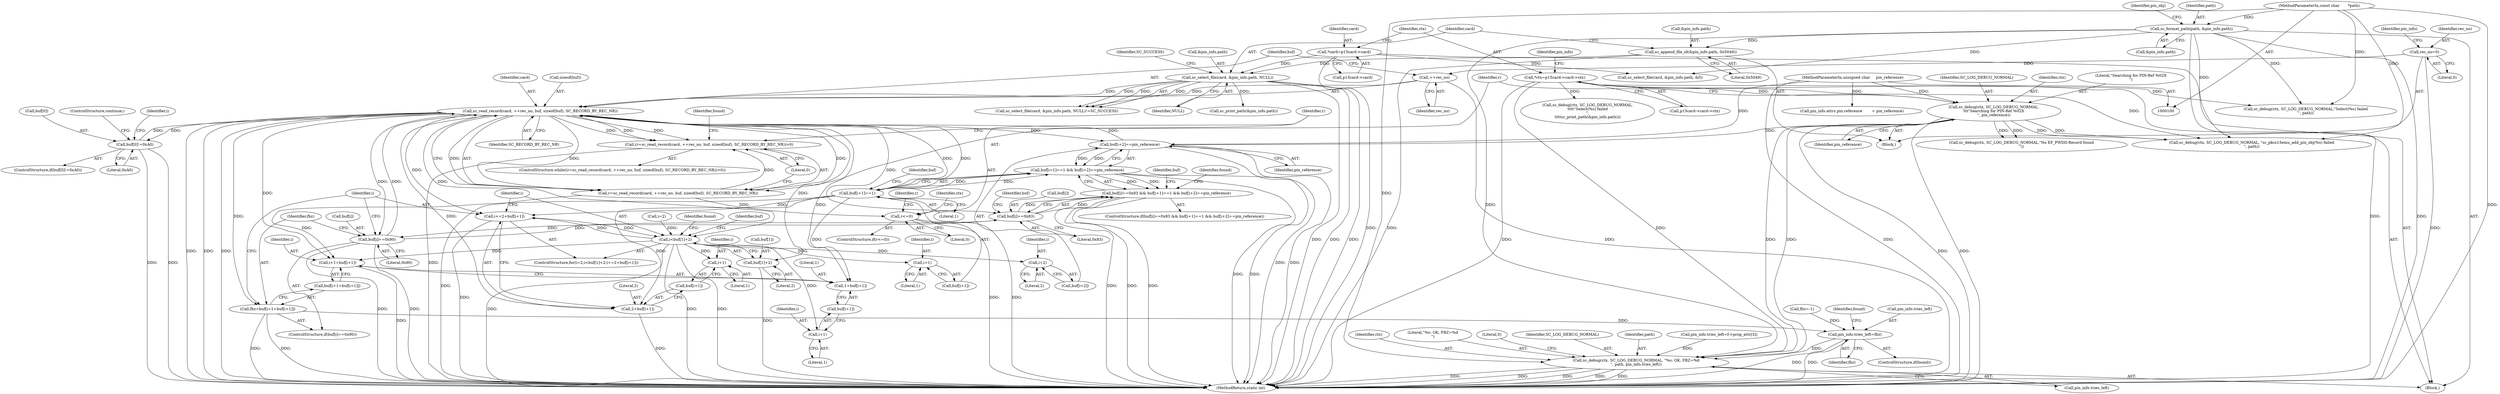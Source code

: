digraph "0_OpenSC_8fe377e93b4b56060e5bbfb6f3142ceaeca744fa_21@API" {
"1000335" [label="(Call,sc_read_record(card, ++rec_no, buf, sizeof(buf), SC_RECORD_BY_REC_NR))"];
"1000306" [label="(Call,sc_select_file(card, &pin_info.path, NULL))"];
"1000111" [label="(Call,*card=p15card->card)"];
"1000298" [label="(Call,sc_append_file_id(&pin_info.path, 0x5049))"];
"1000223" [label="(Call,sc_format_path(path, &pin_info.path))"];
"1000102" [label="(MethodParameterIn,const char       *path)"];
"1000337" [label="(Call,++rec_no)"];
"1000280" [label="(Call,rec_no=0)"];
"1000355" [label="(Call,buf[0]!=0xA0)"];
"1000335" [label="(Call,sc_read_record(card, ++rec_no, buf, sizeof(buf), SC_RECORD_BY_REC_NR))"];
"1000397" [label="(Call,buf[i+2]==pin_reference)"];
"1000326" [label="(Call,sc_debug(ctx, SC_LOG_DEBUG_NORMAL,\n\t\t\t\"Searching for PIN-Ref %02X\n\", pin_reference))"];
"1000117" [label="(Call,*ctx=p15card->card->ctx)"];
"1000105" [label="(MethodParameterIn,unsigned char     pin_reference)"];
"1000407" [label="(Call,buf[i]==0x90)"];
"1000384" [label="(Call,buf[i]==0x83)"];
"1000390" [label="(Call,buf[i+1]==1)"];
"1000332" [label="(Call,(r=sc_read_record(card, ++rec_no, buf, sizeof(buf), SC_RECORD_BY_REC_NR))>0)"];
"1000333" [label="(Call,r=sc_read_record(card, ++rec_no, buf, sizeof(buf), SC_RECORD_BY_REC_NR))"];
"1000436" [label="(Call,r<=0)"];
"1000365" [label="(Call,i<buf[1]+2)"];
"1000372" [label="(Call,i+=2+buf[i+1])"];
"1000378" [label="(Call,i+1)"];
"1000393" [label="(Call,i+1)"];
"1000400" [label="(Call,i+2)"];
"1000416" [label="(Call,i+1+buf[i+1])"];
"1000422" [label="(Call,i+1)"];
"1000367" [label="(Call,buf[1]+2)"];
"1000374" [label="(Call,2+buf[i+1])"];
"1000383" [label="(Call,buf[i]==0x83 && buf[i+1]==1 && buf[i+2]==pin_reference)"];
"1000389" [label="(Call,buf[i+1]==1 && buf[i+2]==pin_reference)"];
"1000418" [label="(Call,1+buf[i+1])"];
"1000412" [label="(Call,fbz=buf[i+1+buf[i+1]])"];
"1000427" [label="(Call,pin_info.tries_left=fbz)"];
"1000509" [label="(Call,sc_debug(ctx, SC_LOG_DEBUG_NORMAL, \"%s: OK, FBZ=%d\n\", path, pin_info.tries_left))"];
"1000303" [label="(Literal,0x5049)"];
"1000451" [label="(Call,sc_select_file(card, &pin_info.path, &f))"];
"1000371" [label="(Literal,2)"];
"1000513" [label="(Identifier,path)"];
"1000400" [label="(Call,i+2)"];
"1000305" [label="(Call,sc_select_file(card, &pin_info.path, NULL)!=SC_SUCCESS)"];
"1000420" [label="(Call,buf[i+1])"];
"1000350" [label="(Call,fbz=-1)"];
"1000433" [label="(Identifier,found)"];
"1000397" [label="(Call,buf[i+2]==pin_reference)"];
"1000336" [label="(Identifier,card)"];
"1000389" [label="(Call,buf[i+1]==1 && buf[i+2]==pin_reference)"];
"1000354" [label="(ControlStructure,if(buf[0]!=0xA0))"];
"1000281" [label="(Identifier,rec_no)"];
"1000315" [label="(Call,sc_debug(ctx, SC_LOG_DEBUG_NORMAL,\n\t\t\t\t\"Select(%s) failed\n\",\n\t\t\t\tsc_print_path(&pin_info.path)))"];
"1000231" [label="(Identifier,pin_obj)"];
"1000417" [label="(Identifier,i)"];
"1000478" [label="(Call,pin_info.tries_left=f->prop_attr[3])"];
"1000510" [label="(Identifier,ctx)"];
"1000398" [label="(Call,buf[i+2])"];
"1000111" [label="(Call,*card=p15card->card)"];
"1000155" [label="(Call,pin_info.attrs.pin.reference        = pin_reference)"];
"1000328" [label="(Identifier,SC_LOG_DEBUG_NORMAL)"];
"1000386" [label="(Identifier,buf)"];
"1000308" [label="(Call,&pin_info.path)"];
"1000335" [label="(Call,sc_read_record(card, ++rec_no, buf, sizeof(buf), SC_RECORD_BY_REC_NR))"];
"1000512" [label="(Literal,\"%s: OK, FBZ=%d\n\")"];
"1000339" [label="(Identifier,buf)"];
"1000342" [label="(Identifier,SC_RECORD_BY_REC_NR)"];
"1000312" [label="(Identifier,NULL)"];
"1000113" [label="(Call,p15card->card)"];
"1000307" [label="(Identifier,card)"];
"1000518" [label="(Literal,0)"];
"1000511" [label="(Identifier,SC_LOG_DEBUG_NORMAL)"];
"1000419" [label="(Literal,1)"];
"1000441" [label="(Identifier,ctx)"];
"1000390" [label="(Call,buf[i+1]==1)"];
"1000365" [label="(Call,i<buf[1]+2)"];
"1000427" [label="(Call,pin_info.tries_left=fbz)"];
"1000337" [label="(Call,++rec_no)"];
"1000383" [label="(Call,buf[i]==0x83 && buf[i+1]==1 && buf[i+2]==pin_reference)"];
"1000119" [label="(Call,p15card->card->ctx)"];
"1000384" [label="(Call,buf[i]==0x83)"];
"1000224" [label="(Identifier,path)"];
"1000334" [label="(Identifier,r)"];
"1000435" [label="(ControlStructure,if(r<=0))"];
"1000416" [label="(Call,i+1+buf[i+1])"];
"1000330" [label="(Identifier,pin_reference)"];
"1000401" [label="(Identifier,i)"];
"1000393" [label="(Call,i+1)"];
"1000372" [label="(Call,i+=2+buf[i+1])"];
"1000471" [label="(Call,sc_debug(ctx, SC_LOG_DEBUG_NORMAL,\"Select(%s) failed\n\", path))"];
"1000412" [label="(Call,fbz=buf[i+1+buf[i+1]])"];
"1000225" [label="(Call,&pin_info.path)"];
"1000422" [label="(Call,i+1)"];
"1000102" [label="(MethodParameterIn,const char       *path)"];
"1000388" [label="(Literal,0x83)"];
"1000408" [label="(Call,buf[i])"];
"1000347" [label="(Identifier,found)"];
"1000409" [label="(Identifier,buf)"];
"1000396" [label="(Literal,1)"];
"1000130" [label="(Identifier,pin_info)"];
"1000343" [label="(Literal,0)"];
"1000425" [label="(ControlStructure,if(found))"];
"1000105" [label="(MethodParameterIn,unsigned char     pin_reference)"];
"1000366" [label="(Identifier,i)"];
"1000426" [label="(Identifier,found)"];
"1000438" [label="(Literal,0)"];
"1000276" [label="(Block,)"];
"1000411" [label="(Literal,0x90)"];
"1000313" [label="(Identifier,SC_SUCCESS)"];
"1000306" [label="(Call,sc_select_file(card, &pin_info.path, NULL))"];
"1000502" [label="(Call,sc_debug(ctx, SC_LOG_DEBUG_NORMAL, \"sc_pkcs15emu_add_pin_obj(%s) failed\n\", path))"];
"1000392" [label="(Identifier,buf)"];
"1000368" [label="(Call,buf[1])"];
"1000327" [label="(Identifier,ctx)"];
"1000375" [label="(Literal,2)"];
"1000359" [label="(Literal,0xA0)"];
"1000403" [label="(Identifier,pin_reference)"];
"1000440" [label="(Call,sc_debug(ctx, SC_LOG_DEBUG_NORMAL,\"No EF_PWDD-Record found\n\"))"];
"1000360" [label="(ControlStructure,continue;)"];
"1000378" [label="(Call,i+1)"];
"1000395" [label="(Literal,1)"];
"1000361" [label="(ControlStructure,for(i=2;i<buf[1]+2;i+=2+buf[i+1]))"];
"1000391" [label="(Call,buf[i+1])"];
"1000385" [label="(Call,buf[i])"];
"1000223" [label="(Call,sc_format_path(path, &pin_info.path))"];
"1000428" [label="(Call,pin_info.tries_left)"];
"1000402" [label="(Literal,2)"];
"1000333" [label="(Call,r=sc_read_record(card, ++rec_no, buf, sizeof(buf), SC_RECORD_BY_REC_NR))"];
"1000399" [label="(Identifier,buf)"];
"1000109" [label="(Block,)"];
"1000373" [label="(Identifier,i)"];
"1000514" [label="(Call,pin_info.tries_left)"];
"1000118" [label="(Identifier,ctx)"];
"1000319" [label="(Call,sc_print_path(&pin_info.path))"];
"1000423" [label="(Identifier,i)"];
"1000326" [label="(Call,sc_debug(ctx, SC_LOG_DEBUG_NORMAL,\n\t\t\t\"Searching for PIN-Ref %02X\n\", pin_reference))"];
"1000424" [label="(Literal,1)"];
"1000331" [label="(ControlStructure,while((r=sc_read_record(card, ++rec_no, buf, sizeof(buf), SC_RECORD_BY_REC_NR))>0))"];
"1000406" [label="(ControlStructure,if(buf[i]==0x90))"];
"1000367" [label="(Call,buf[1]+2)"];
"1000418" [label="(Call,1+buf[i+1])"];
"1000437" [label="(Identifier,r)"];
"1000363" [label="(Identifier,i)"];
"1000112" [label="(Identifier,card)"];
"1000374" [label="(Call,2+buf[i+1])"];
"1000376" [label="(Call,buf[i+1])"];
"1000519" [label="(MethodReturn,static int)"];
"1000298" [label="(Call,sc_append_file_id(&pin_info.path, 0x5049))"];
"1000299" [label="(Call,&pin_info.path)"];
"1000413" [label="(Identifier,fbz)"];
"1000280" [label="(Call,rec_no=0)"];
"1000394" [label="(Identifier,i)"];
"1000379" [label="(Identifier,i)"];
"1000382" [label="(ControlStructure,if(buf[i]==0x83 && buf[i+1]==1 && buf[i+2]==pin_reference))"];
"1000340" [label="(Call,sizeof(buf))"];
"1000338" [label="(Identifier,rec_no)"];
"1000117" [label="(Call,*ctx=p15card->card->ctx)"];
"1000414" [label="(Call,buf[i+1+buf[i+1]])"];
"1000362" [label="(Call,i=2)"];
"1000355" [label="(Call,buf[0]!=0xA0)"];
"1000380" [label="(Literal,1)"];
"1000490" [label="(Identifier,r)"];
"1000287" [label="(Identifier,pin_info)"];
"1000509" [label="(Call,sc_debug(ctx, SC_LOG_DEBUG_NORMAL, \"%s: OK, FBZ=%d\n\", path, pin_info.tries_left))"];
"1000407" [label="(Call,buf[i]==0x90)"];
"1000329" [label="(Literal,\"Searching for PIN-Ref %02X\n\")"];
"1000332" [label="(Call,(r=sc_read_record(card, ++rec_no, buf, sizeof(buf), SC_RECORD_BY_REC_NR))>0)"];
"1000282" [label="(Literal,0)"];
"1000431" [label="(Identifier,fbz)"];
"1000405" [label="(Identifier,found)"];
"1000356" [label="(Call,buf[0])"];
"1000436" [label="(Call,r<=0)"];
"1000335" -> "1000333"  [label="AST: "];
"1000335" -> "1000342"  [label="CFG: "];
"1000336" -> "1000335"  [label="AST: "];
"1000337" -> "1000335"  [label="AST: "];
"1000339" -> "1000335"  [label="AST: "];
"1000340" -> "1000335"  [label="AST: "];
"1000342" -> "1000335"  [label="AST: "];
"1000333" -> "1000335"  [label="CFG: "];
"1000335" -> "1000519"  [label="DDG: "];
"1000335" -> "1000519"  [label="DDG: "];
"1000335" -> "1000519"  [label="DDG: "];
"1000335" -> "1000332"  [label="DDG: "];
"1000335" -> "1000332"  [label="DDG: "];
"1000335" -> "1000332"  [label="DDG: "];
"1000335" -> "1000333"  [label="DDG: "];
"1000335" -> "1000333"  [label="DDG: "];
"1000335" -> "1000333"  [label="DDG: "];
"1000306" -> "1000335"  [label="DDG: "];
"1000337" -> "1000335"  [label="DDG: "];
"1000355" -> "1000335"  [label="DDG: "];
"1000397" -> "1000335"  [label="DDG: "];
"1000407" -> "1000335"  [label="DDG: "];
"1000390" -> "1000335"  [label="DDG: "];
"1000335" -> "1000355"  [label="DDG: "];
"1000335" -> "1000365"  [label="DDG: "];
"1000335" -> "1000367"  [label="DDG: "];
"1000335" -> "1000372"  [label="DDG: "];
"1000335" -> "1000374"  [label="DDG: "];
"1000335" -> "1000384"  [label="DDG: "];
"1000335" -> "1000390"  [label="DDG: "];
"1000335" -> "1000397"  [label="DDG: "];
"1000335" -> "1000407"  [label="DDG: "];
"1000335" -> "1000412"  [label="DDG: "];
"1000335" -> "1000416"  [label="DDG: "];
"1000335" -> "1000418"  [label="DDG: "];
"1000306" -> "1000305"  [label="AST: "];
"1000306" -> "1000312"  [label="CFG: "];
"1000307" -> "1000306"  [label="AST: "];
"1000308" -> "1000306"  [label="AST: "];
"1000312" -> "1000306"  [label="AST: "];
"1000313" -> "1000306"  [label="CFG: "];
"1000306" -> "1000519"  [label="DDG: "];
"1000306" -> "1000519"  [label="DDG: "];
"1000306" -> "1000519"  [label="DDG: "];
"1000306" -> "1000305"  [label="DDG: "];
"1000306" -> "1000305"  [label="DDG: "];
"1000306" -> "1000305"  [label="DDG: "];
"1000111" -> "1000306"  [label="DDG: "];
"1000298" -> "1000306"  [label="DDG: "];
"1000306" -> "1000319"  [label="DDG: "];
"1000111" -> "1000109"  [label="AST: "];
"1000111" -> "1000113"  [label="CFG: "];
"1000112" -> "1000111"  [label="AST: "];
"1000113" -> "1000111"  [label="AST: "];
"1000118" -> "1000111"  [label="CFG: "];
"1000111" -> "1000519"  [label="DDG: "];
"1000111" -> "1000451"  [label="DDG: "];
"1000298" -> "1000276"  [label="AST: "];
"1000298" -> "1000303"  [label="CFG: "];
"1000299" -> "1000298"  [label="AST: "];
"1000303" -> "1000298"  [label="AST: "];
"1000307" -> "1000298"  [label="CFG: "];
"1000298" -> "1000519"  [label="DDG: "];
"1000223" -> "1000298"  [label="DDG: "];
"1000223" -> "1000109"  [label="AST: "];
"1000223" -> "1000225"  [label="CFG: "];
"1000224" -> "1000223"  [label="AST: "];
"1000225" -> "1000223"  [label="AST: "];
"1000231" -> "1000223"  [label="CFG: "];
"1000223" -> "1000519"  [label="DDG: "];
"1000223" -> "1000519"  [label="DDG: "];
"1000102" -> "1000223"  [label="DDG: "];
"1000223" -> "1000451"  [label="DDG: "];
"1000223" -> "1000471"  [label="DDG: "];
"1000223" -> "1000502"  [label="DDG: "];
"1000223" -> "1000509"  [label="DDG: "];
"1000102" -> "1000100"  [label="AST: "];
"1000102" -> "1000519"  [label="DDG: "];
"1000102" -> "1000471"  [label="DDG: "];
"1000102" -> "1000502"  [label="DDG: "];
"1000102" -> "1000509"  [label="DDG: "];
"1000337" -> "1000338"  [label="CFG: "];
"1000338" -> "1000337"  [label="AST: "];
"1000339" -> "1000337"  [label="CFG: "];
"1000337" -> "1000519"  [label="DDG: "];
"1000280" -> "1000337"  [label="DDG: "];
"1000280" -> "1000276"  [label="AST: "];
"1000280" -> "1000282"  [label="CFG: "];
"1000281" -> "1000280"  [label="AST: "];
"1000282" -> "1000280"  [label="AST: "];
"1000287" -> "1000280"  [label="CFG: "];
"1000280" -> "1000519"  [label="DDG: "];
"1000355" -> "1000354"  [label="AST: "];
"1000355" -> "1000359"  [label="CFG: "];
"1000356" -> "1000355"  [label="AST: "];
"1000359" -> "1000355"  [label="AST: "];
"1000360" -> "1000355"  [label="CFG: "];
"1000363" -> "1000355"  [label="CFG: "];
"1000355" -> "1000519"  [label="DDG: "];
"1000355" -> "1000519"  [label="DDG: "];
"1000397" -> "1000389"  [label="AST: "];
"1000397" -> "1000403"  [label="CFG: "];
"1000398" -> "1000397"  [label="AST: "];
"1000403" -> "1000397"  [label="AST: "];
"1000389" -> "1000397"  [label="CFG: "];
"1000397" -> "1000519"  [label="DDG: "];
"1000397" -> "1000519"  [label="DDG: "];
"1000397" -> "1000389"  [label="DDG: "];
"1000397" -> "1000389"  [label="DDG: "];
"1000326" -> "1000397"  [label="DDG: "];
"1000105" -> "1000397"  [label="DDG: "];
"1000326" -> "1000276"  [label="AST: "];
"1000326" -> "1000330"  [label="CFG: "];
"1000327" -> "1000326"  [label="AST: "];
"1000328" -> "1000326"  [label="AST: "];
"1000329" -> "1000326"  [label="AST: "];
"1000330" -> "1000326"  [label="AST: "];
"1000334" -> "1000326"  [label="CFG: "];
"1000326" -> "1000519"  [label="DDG: "];
"1000326" -> "1000519"  [label="DDG: "];
"1000117" -> "1000326"  [label="DDG: "];
"1000105" -> "1000326"  [label="DDG: "];
"1000326" -> "1000440"  [label="DDG: "];
"1000326" -> "1000440"  [label="DDG: "];
"1000326" -> "1000502"  [label="DDG: "];
"1000326" -> "1000502"  [label="DDG: "];
"1000326" -> "1000509"  [label="DDG: "];
"1000326" -> "1000509"  [label="DDG: "];
"1000117" -> "1000109"  [label="AST: "];
"1000117" -> "1000119"  [label="CFG: "];
"1000118" -> "1000117"  [label="AST: "];
"1000119" -> "1000117"  [label="AST: "];
"1000130" -> "1000117"  [label="CFG: "];
"1000117" -> "1000519"  [label="DDG: "];
"1000117" -> "1000315"  [label="DDG: "];
"1000117" -> "1000471"  [label="DDG: "];
"1000117" -> "1000502"  [label="DDG: "];
"1000117" -> "1000509"  [label="DDG: "];
"1000105" -> "1000100"  [label="AST: "];
"1000105" -> "1000519"  [label="DDG: "];
"1000105" -> "1000155"  [label="DDG: "];
"1000407" -> "1000406"  [label="AST: "];
"1000407" -> "1000411"  [label="CFG: "];
"1000408" -> "1000407"  [label="AST: "];
"1000411" -> "1000407"  [label="AST: "];
"1000413" -> "1000407"  [label="CFG: "];
"1000373" -> "1000407"  [label="CFG: "];
"1000407" -> "1000519"  [label="DDG: "];
"1000407" -> "1000519"  [label="DDG: "];
"1000407" -> "1000384"  [label="DDG: "];
"1000384" -> "1000407"  [label="DDG: "];
"1000384" -> "1000383"  [label="AST: "];
"1000384" -> "1000388"  [label="CFG: "];
"1000385" -> "1000384"  [label="AST: "];
"1000388" -> "1000384"  [label="AST: "];
"1000392" -> "1000384"  [label="CFG: "];
"1000383" -> "1000384"  [label="CFG: "];
"1000384" -> "1000383"  [label="DDG: "];
"1000384" -> "1000383"  [label="DDG: "];
"1000390" -> "1000389"  [label="AST: "];
"1000390" -> "1000396"  [label="CFG: "];
"1000391" -> "1000390"  [label="AST: "];
"1000396" -> "1000390"  [label="AST: "];
"1000399" -> "1000390"  [label="CFG: "];
"1000389" -> "1000390"  [label="CFG: "];
"1000390" -> "1000372"  [label="DDG: "];
"1000390" -> "1000374"  [label="DDG: "];
"1000390" -> "1000389"  [label="DDG: "];
"1000390" -> "1000389"  [label="DDG: "];
"1000390" -> "1000416"  [label="DDG: "];
"1000390" -> "1000418"  [label="DDG: "];
"1000332" -> "1000331"  [label="AST: "];
"1000332" -> "1000343"  [label="CFG: "];
"1000333" -> "1000332"  [label="AST: "];
"1000343" -> "1000332"  [label="AST: "];
"1000347" -> "1000332"  [label="CFG: "];
"1000437" -> "1000332"  [label="CFG: "];
"1000332" -> "1000519"  [label="DDG: "];
"1000333" -> "1000332"  [label="DDG: "];
"1000334" -> "1000333"  [label="AST: "];
"1000343" -> "1000333"  [label="CFG: "];
"1000333" -> "1000519"  [label="DDG: "];
"1000333" -> "1000436"  [label="DDG: "];
"1000436" -> "1000435"  [label="AST: "];
"1000436" -> "1000438"  [label="CFG: "];
"1000437" -> "1000436"  [label="AST: "];
"1000438" -> "1000436"  [label="AST: "];
"1000441" -> "1000436"  [label="CFG: "];
"1000490" -> "1000436"  [label="CFG: "];
"1000436" -> "1000519"  [label="DDG: "];
"1000436" -> "1000519"  [label="DDG: "];
"1000365" -> "1000361"  [label="AST: "];
"1000365" -> "1000367"  [label="CFG: "];
"1000366" -> "1000365"  [label="AST: "];
"1000367" -> "1000365"  [label="AST: "];
"1000386" -> "1000365"  [label="CFG: "];
"1000426" -> "1000365"  [label="CFG: "];
"1000365" -> "1000519"  [label="DDG: "];
"1000365" -> "1000519"  [label="DDG: "];
"1000365" -> "1000519"  [label="DDG: "];
"1000372" -> "1000365"  [label="DDG: "];
"1000362" -> "1000365"  [label="DDG: "];
"1000365" -> "1000372"  [label="DDG: "];
"1000365" -> "1000378"  [label="DDG: "];
"1000365" -> "1000393"  [label="DDG: "];
"1000365" -> "1000400"  [label="DDG: "];
"1000365" -> "1000416"  [label="DDG: "];
"1000365" -> "1000422"  [label="DDG: "];
"1000372" -> "1000361"  [label="AST: "];
"1000372" -> "1000374"  [label="CFG: "];
"1000373" -> "1000372"  [label="AST: "];
"1000374" -> "1000372"  [label="AST: "];
"1000366" -> "1000372"  [label="CFG: "];
"1000372" -> "1000519"  [label="DDG: "];
"1000378" -> "1000376"  [label="AST: "];
"1000378" -> "1000380"  [label="CFG: "];
"1000379" -> "1000378"  [label="AST: "];
"1000380" -> "1000378"  [label="AST: "];
"1000376" -> "1000378"  [label="CFG: "];
"1000393" -> "1000391"  [label="AST: "];
"1000393" -> "1000395"  [label="CFG: "];
"1000394" -> "1000393"  [label="AST: "];
"1000395" -> "1000393"  [label="AST: "];
"1000391" -> "1000393"  [label="CFG: "];
"1000400" -> "1000398"  [label="AST: "];
"1000400" -> "1000402"  [label="CFG: "];
"1000401" -> "1000400"  [label="AST: "];
"1000402" -> "1000400"  [label="AST: "];
"1000398" -> "1000400"  [label="CFG: "];
"1000416" -> "1000414"  [label="AST: "];
"1000416" -> "1000418"  [label="CFG: "];
"1000417" -> "1000416"  [label="AST: "];
"1000418" -> "1000416"  [label="AST: "];
"1000414" -> "1000416"  [label="CFG: "];
"1000416" -> "1000519"  [label="DDG: "];
"1000422" -> "1000420"  [label="AST: "];
"1000422" -> "1000424"  [label="CFG: "];
"1000423" -> "1000422"  [label="AST: "];
"1000424" -> "1000422"  [label="AST: "];
"1000420" -> "1000422"  [label="CFG: "];
"1000367" -> "1000371"  [label="CFG: "];
"1000368" -> "1000367"  [label="AST: "];
"1000371" -> "1000367"  [label="AST: "];
"1000367" -> "1000519"  [label="DDG: "];
"1000374" -> "1000376"  [label="CFG: "];
"1000375" -> "1000374"  [label="AST: "];
"1000376" -> "1000374"  [label="AST: "];
"1000374" -> "1000519"  [label="DDG: "];
"1000383" -> "1000382"  [label="AST: "];
"1000383" -> "1000389"  [label="CFG: "];
"1000389" -> "1000383"  [label="AST: "];
"1000405" -> "1000383"  [label="CFG: "];
"1000409" -> "1000383"  [label="CFG: "];
"1000383" -> "1000519"  [label="DDG: "];
"1000383" -> "1000519"  [label="DDG: "];
"1000383" -> "1000519"  [label="DDG: "];
"1000389" -> "1000383"  [label="DDG: "];
"1000389" -> "1000383"  [label="DDG: "];
"1000389" -> "1000519"  [label="DDG: "];
"1000389" -> "1000519"  [label="DDG: "];
"1000418" -> "1000420"  [label="CFG: "];
"1000419" -> "1000418"  [label="AST: "];
"1000420" -> "1000418"  [label="AST: "];
"1000412" -> "1000406"  [label="AST: "];
"1000412" -> "1000414"  [label="CFG: "];
"1000413" -> "1000412"  [label="AST: "];
"1000414" -> "1000412"  [label="AST: "];
"1000373" -> "1000412"  [label="CFG: "];
"1000412" -> "1000519"  [label="DDG: "];
"1000412" -> "1000519"  [label="DDG: "];
"1000412" -> "1000427"  [label="DDG: "];
"1000427" -> "1000425"  [label="AST: "];
"1000427" -> "1000431"  [label="CFG: "];
"1000428" -> "1000427"  [label="AST: "];
"1000431" -> "1000427"  [label="AST: "];
"1000433" -> "1000427"  [label="CFG: "];
"1000427" -> "1000519"  [label="DDG: "];
"1000427" -> "1000519"  [label="DDG: "];
"1000350" -> "1000427"  [label="DDG: "];
"1000427" -> "1000509"  [label="DDG: "];
"1000509" -> "1000109"  [label="AST: "];
"1000509" -> "1000514"  [label="CFG: "];
"1000510" -> "1000509"  [label="AST: "];
"1000511" -> "1000509"  [label="AST: "];
"1000512" -> "1000509"  [label="AST: "];
"1000513" -> "1000509"  [label="AST: "];
"1000514" -> "1000509"  [label="AST: "];
"1000518" -> "1000509"  [label="CFG: "];
"1000509" -> "1000519"  [label="DDG: "];
"1000509" -> "1000519"  [label="DDG: "];
"1000509" -> "1000519"  [label="DDG: "];
"1000509" -> "1000519"  [label="DDG: "];
"1000509" -> "1000519"  [label="DDG: "];
"1000478" -> "1000509"  [label="DDG: "];
}
